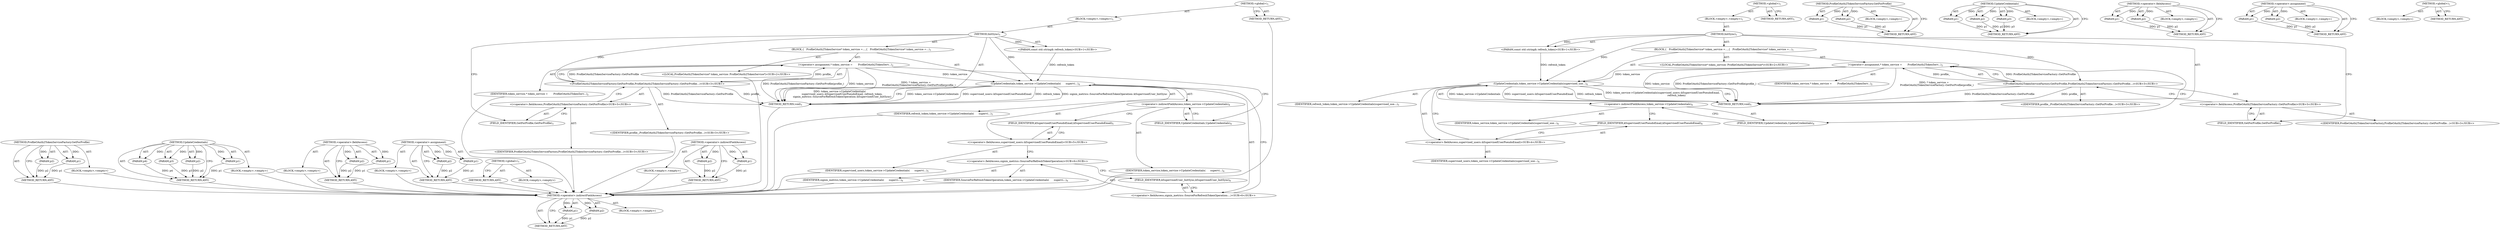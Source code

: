 digraph "&lt;global&gt;" {
vulnerable_67 [label=<(METHOD,&lt;operator&gt;.indirectFieldAccess)>];
vulnerable_68 [label=<(PARAM,p1)>];
vulnerable_69 [label=<(PARAM,p2)>];
vulnerable_70 [label=<(BLOCK,&lt;empty&gt;,&lt;empty&gt;)>];
vulnerable_71 [label=<(METHOD_RETURN,ANY)>];
vulnerable_6 [label=<(METHOD,&lt;global&gt;)<SUB>1</SUB>>];
vulnerable_7 [label=<(BLOCK,&lt;empty&gt;,&lt;empty&gt;)<SUB>1</SUB>>];
vulnerable_8 [label=<(METHOD,InitSync)<SUB>1</SUB>>];
vulnerable_9 [label="<(PARAM,const std::string&amp; refresh_token)<SUB>1</SUB>>"];
vulnerable_10 [label=<(BLOCK,{
   ProfileOAuth2TokenService* token_service =...,{
   ProfileOAuth2TokenService* token_service =...)<SUB>1</SUB>>];
vulnerable_11 [label="<(LOCAL,ProfileOAuth2TokenService* token_service: ProfileOAuth2TokenService*)<SUB>2</SUB>>"];
vulnerable_12 [label=<(&lt;operator&gt;.assignment,* token_service =
       ProfileOAuth2TokenServ...)<SUB>2</SUB>>];
vulnerable_13 [label=<(IDENTIFIER,token_service,* token_service =
       ProfileOAuth2TokenServ...)<SUB>2</SUB>>];
vulnerable_14 [label="<(ProfileOAuth2TokenServiceFactory.GetForProfile,ProfileOAuth2TokenServiceFactory::GetForProfile...)<SUB>3</SUB>>"];
vulnerable_15 [label="<(&lt;operator&gt;.fieldAccess,ProfileOAuth2TokenServiceFactory::GetForProfile)<SUB>3</SUB>>"];
vulnerable_16 [label="<(IDENTIFIER,ProfileOAuth2TokenServiceFactory,ProfileOAuth2TokenServiceFactory::GetForProfile...)<SUB>3</SUB>>"];
vulnerable_17 [label=<(FIELD_IDENTIFIER,GetForProfile,GetForProfile)<SUB>3</SUB>>];
vulnerable_18 [label="<(IDENTIFIER,profile_,ProfileOAuth2TokenServiceFactory::GetForProfile...)<SUB>3</SUB>>"];
vulnerable_19 [label=<(UpdateCredentials,token_service-&gt;UpdateCredentials(supervised_use...)<SUB>4</SUB>>];
vulnerable_20 [label=<(&lt;operator&gt;.indirectFieldAccess,token_service-&gt;UpdateCredentials)<SUB>4</SUB>>];
vulnerable_21 [label=<(IDENTIFIER,token_service,token_service-&gt;UpdateCredentials(supervised_use...)<SUB>4</SUB>>];
vulnerable_22 [label=<(FIELD_IDENTIFIER,UpdateCredentials,UpdateCredentials)<SUB>4</SUB>>];
vulnerable_23 [label="<(&lt;operator&gt;.fieldAccess,supervised_users::kSupervisedUserPseudoEmail)<SUB>4</SUB>>"];
vulnerable_24 [label=<(IDENTIFIER,supervised_users,token_service-&gt;UpdateCredentials(supervised_use...)<SUB>4</SUB>>];
vulnerable_25 [label=<(FIELD_IDENTIFIER,kSupervisedUserPseudoEmail,kSupervisedUserPseudoEmail)<SUB>4</SUB>>];
vulnerable_26 [label=<(IDENTIFIER,refresh_token,token_service-&gt;UpdateCredentials(supervised_use...)<SUB>5</SUB>>];
vulnerable_27 [label=<(METHOD_RETURN,void)<SUB>1</SUB>>];
vulnerable_29 [label=<(METHOD_RETURN,ANY)<SUB>1</SUB>>];
vulnerable_51 [label=<(METHOD,ProfileOAuth2TokenServiceFactory.GetForProfile)>];
vulnerable_52 [label=<(PARAM,p1)>];
vulnerable_53 [label=<(PARAM,p2)>];
vulnerable_54 [label=<(BLOCK,&lt;empty&gt;,&lt;empty&gt;)>];
vulnerable_55 [label=<(METHOD_RETURN,ANY)>];
vulnerable_61 [label=<(METHOD,UpdateCredentials)>];
vulnerable_62 [label=<(PARAM,p1)>];
vulnerable_63 [label=<(PARAM,p2)>];
vulnerable_64 [label=<(PARAM,p3)>];
vulnerable_65 [label=<(BLOCK,&lt;empty&gt;,&lt;empty&gt;)>];
vulnerable_66 [label=<(METHOD_RETURN,ANY)>];
vulnerable_56 [label=<(METHOD,&lt;operator&gt;.fieldAccess)>];
vulnerable_57 [label=<(PARAM,p1)>];
vulnerable_58 [label=<(PARAM,p2)>];
vulnerable_59 [label=<(BLOCK,&lt;empty&gt;,&lt;empty&gt;)>];
vulnerable_60 [label=<(METHOD_RETURN,ANY)>];
vulnerable_46 [label=<(METHOD,&lt;operator&gt;.assignment)>];
vulnerable_47 [label=<(PARAM,p1)>];
vulnerable_48 [label=<(PARAM,p2)>];
vulnerable_49 [label=<(BLOCK,&lt;empty&gt;,&lt;empty&gt;)>];
vulnerable_50 [label=<(METHOD_RETURN,ANY)>];
vulnerable_40 [label=<(METHOD,&lt;global&gt;)<SUB>1</SUB>>];
vulnerable_41 [label=<(BLOCK,&lt;empty&gt;,&lt;empty&gt;)>];
vulnerable_42 [label=<(METHOD_RETURN,ANY)>];
fixed_75 [label=<(METHOD,&lt;operator&gt;.indirectFieldAccess)>];
fixed_76 [label=<(PARAM,p1)>];
fixed_77 [label=<(PARAM,p2)>];
fixed_78 [label=<(BLOCK,&lt;empty&gt;,&lt;empty&gt;)>];
fixed_79 [label=<(METHOD_RETURN,ANY)>];
fixed_6 [label=<(METHOD,&lt;global&gt;)<SUB>1</SUB>>];
fixed_7 [label=<(BLOCK,&lt;empty&gt;,&lt;empty&gt;)<SUB>1</SUB>>];
fixed_8 [label=<(METHOD,InitSync)<SUB>1</SUB>>];
fixed_9 [label="<(PARAM,const std::string&amp; refresh_token)<SUB>1</SUB>>"];
fixed_10 [label=<(BLOCK,{
   ProfileOAuth2TokenService* token_service =...,{
   ProfileOAuth2TokenService* token_service =...)<SUB>1</SUB>>];
fixed_11 [label="<(LOCAL,ProfileOAuth2TokenService* token_service: ProfileOAuth2TokenService*)<SUB>2</SUB>>"];
fixed_12 [label=<(&lt;operator&gt;.assignment,* token_service =
       ProfileOAuth2TokenServ...)<SUB>2</SUB>>];
fixed_13 [label=<(IDENTIFIER,token_service,* token_service =
       ProfileOAuth2TokenServ...)<SUB>2</SUB>>];
fixed_14 [label="<(ProfileOAuth2TokenServiceFactory.GetForProfile,ProfileOAuth2TokenServiceFactory::GetForProfile...)<SUB>3</SUB>>"];
fixed_15 [label="<(&lt;operator&gt;.fieldAccess,ProfileOAuth2TokenServiceFactory::GetForProfile)<SUB>3</SUB>>"];
fixed_16 [label="<(IDENTIFIER,ProfileOAuth2TokenServiceFactory,ProfileOAuth2TokenServiceFactory::GetForProfile...)<SUB>3</SUB>>"];
fixed_17 [label=<(FIELD_IDENTIFIER,GetForProfile,GetForProfile)<SUB>3</SUB>>];
fixed_18 [label="<(IDENTIFIER,profile_,ProfileOAuth2TokenServiceFactory::GetForProfile...)<SUB>3</SUB>>"];
fixed_19 [label=<(UpdateCredentials,token_service-&gt;UpdateCredentials(
      supervi...)<SUB>4</SUB>>];
fixed_20 [label=<(&lt;operator&gt;.indirectFieldAccess,token_service-&gt;UpdateCredentials)<SUB>4</SUB>>];
fixed_21 [label=<(IDENTIFIER,token_service,token_service-&gt;UpdateCredentials(
      supervi...)<SUB>4</SUB>>];
fixed_22 [label=<(FIELD_IDENTIFIER,UpdateCredentials,UpdateCredentials)<SUB>4</SUB>>];
fixed_23 [label="<(&lt;operator&gt;.fieldAccess,supervised_users::kSupervisedUserPseudoEmail)<SUB>5</SUB>>"];
fixed_24 [label=<(IDENTIFIER,supervised_users,token_service-&gt;UpdateCredentials(
      supervi...)<SUB>5</SUB>>];
fixed_25 [label=<(FIELD_IDENTIFIER,kSupervisedUserPseudoEmail,kSupervisedUserPseudoEmail)<SUB>5</SUB>>];
fixed_26 [label=<(IDENTIFIER,refresh_token,token_service-&gt;UpdateCredentials(
      supervi...)<SUB>5</SUB>>];
fixed_27 [label="<(&lt;operator&gt;.fieldAccess,signin_metrics::SourceForRefreshTokenOperation:...)<SUB>6</SUB>>"];
fixed_28 [label="<(&lt;operator&gt;.fieldAccess,signin_metrics::SourceForRefreshTokenOperation)<SUB>6</SUB>>"];
fixed_29 [label=<(IDENTIFIER,signin_metrics,token_service-&gt;UpdateCredentials(
      supervi...)<SUB>6</SUB>>];
fixed_30 [label=<(IDENTIFIER,SourceForRefreshTokenOperation,token_service-&gt;UpdateCredentials(
      supervi...)<SUB>6</SUB>>];
fixed_31 [label=<(FIELD_IDENTIFIER,kSupervisedUser_InitSync,kSupervisedUser_InitSync)<SUB>6</SUB>>];
fixed_32 [label=<(METHOD_RETURN,void)<SUB>1</SUB>>];
fixed_34 [label=<(METHOD_RETURN,ANY)<SUB>1</SUB>>];
fixed_58 [label=<(METHOD,ProfileOAuth2TokenServiceFactory.GetForProfile)>];
fixed_59 [label=<(PARAM,p1)>];
fixed_60 [label=<(PARAM,p2)>];
fixed_61 [label=<(BLOCK,&lt;empty&gt;,&lt;empty&gt;)>];
fixed_62 [label=<(METHOD_RETURN,ANY)>];
fixed_68 [label=<(METHOD,UpdateCredentials)>];
fixed_69 [label=<(PARAM,p1)>];
fixed_70 [label=<(PARAM,p2)>];
fixed_71 [label=<(PARAM,p3)>];
fixed_72 [label=<(PARAM,p4)>];
fixed_73 [label=<(BLOCK,&lt;empty&gt;,&lt;empty&gt;)>];
fixed_74 [label=<(METHOD_RETURN,ANY)>];
fixed_63 [label=<(METHOD,&lt;operator&gt;.fieldAccess)>];
fixed_64 [label=<(PARAM,p1)>];
fixed_65 [label=<(PARAM,p2)>];
fixed_66 [label=<(BLOCK,&lt;empty&gt;,&lt;empty&gt;)>];
fixed_67 [label=<(METHOD_RETURN,ANY)>];
fixed_53 [label=<(METHOD,&lt;operator&gt;.assignment)>];
fixed_54 [label=<(PARAM,p1)>];
fixed_55 [label=<(PARAM,p2)>];
fixed_56 [label=<(BLOCK,&lt;empty&gt;,&lt;empty&gt;)>];
fixed_57 [label=<(METHOD_RETURN,ANY)>];
fixed_47 [label=<(METHOD,&lt;global&gt;)<SUB>1</SUB>>];
fixed_48 [label=<(BLOCK,&lt;empty&gt;,&lt;empty&gt;)>];
fixed_49 [label=<(METHOD_RETURN,ANY)>];
vulnerable_67 -> vulnerable_68  [key=0, label="AST: "];
vulnerable_67 -> vulnerable_68  [key=1, label="DDG: "];
vulnerable_67 -> vulnerable_70  [key=0, label="AST: "];
vulnerable_67 -> vulnerable_69  [key=0, label="AST: "];
vulnerable_67 -> vulnerable_69  [key=1, label="DDG: "];
vulnerable_67 -> vulnerable_71  [key=0, label="AST: "];
vulnerable_67 -> vulnerable_71  [key=1, label="CFG: "];
vulnerable_68 -> vulnerable_71  [key=0, label="DDG: p1"];
vulnerable_69 -> vulnerable_71  [key=0, label="DDG: p2"];
vulnerable_6 -> vulnerable_7  [key=0, label="AST: "];
vulnerable_6 -> vulnerable_29  [key=0, label="AST: "];
vulnerable_6 -> vulnerable_29  [key=1, label="CFG: "];
vulnerable_7 -> vulnerable_8  [key=0, label="AST: "];
vulnerable_8 -> vulnerable_9  [key=0, label="AST: "];
vulnerable_8 -> vulnerable_9  [key=1, label="DDG: "];
vulnerable_8 -> vulnerable_10  [key=0, label="AST: "];
vulnerable_8 -> vulnerable_27  [key=0, label="AST: "];
vulnerable_8 -> vulnerable_17  [key=0, label="CFG: "];
vulnerable_8 -> vulnerable_19  [key=0, label="DDG: "];
vulnerable_8 -> vulnerable_14  [key=0, label="DDG: "];
vulnerable_9 -> vulnerable_19  [key=0, label="DDG: refresh_token"];
vulnerable_10 -> vulnerable_11  [key=0, label="AST: "];
vulnerable_10 -> vulnerable_12  [key=0, label="AST: "];
vulnerable_10 -> vulnerable_19  [key=0, label="AST: "];
vulnerable_12 -> vulnerable_13  [key=0, label="AST: "];
vulnerable_12 -> vulnerable_14  [key=0, label="AST: "];
vulnerable_12 -> vulnerable_22  [key=0, label="CFG: "];
vulnerable_12 -> vulnerable_27  [key=0, label="DDG: token_service"];
vulnerable_12 -> vulnerable_27  [key=1, label="DDG: ProfileOAuth2TokenServiceFactory::GetForProfile(profile_)"];
vulnerable_12 -> vulnerable_27  [key=2, label="DDG: * token_service =
       ProfileOAuth2TokenServiceFactory::GetForProfile(profile_)"];
vulnerable_12 -> vulnerable_19  [key=0, label="DDG: token_service"];
vulnerable_14 -> vulnerable_15  [key=0, label="AST: "];
vulnerable_14 -> vulnerable_18  [key=0, label="AST: "];
vulnerable_14 -> vulnerable_12  [key=0, label="CFG: "];
vulnerable_14 -> vulnerable_12  [key=1, label="DDG: ProfileOAuth2TokenServiceFactory::GetForProfile"];
vulnerable_14 -> vulnerable_12  [key=2, label="DDG: profile_"];
vulnerable_14 -> vulnerable_27  [key=0, label="DDG: ProfileOAuth2TokenServiceFactory::GetForProfile"];
vulnerable_14 -> vulnerable_27  [key=1, label="DDG: profile_"];
vulnerable_15 -> vulnerable_16  [key=0, label="AST: "];
vulnerable_15 -> vulnerable_17  [key=0, label="AST: "];
vulnerable_15 -> vulnerable_14  [key=0, label="CFG: "];
vulnerable_17 -> vulnerable_15  [key=0, label="CFG: "];
vulnerable_19 -> vulnerable_20  [key=0, label="AST: "];
vulnerable_19 -> vulnerable_23  [key=0, label="AST: "];
vulnerable_19 -> vulnerable_26  [key=0, label="AST: "];
vulnerable_19 -> vulnerable_27  [key=0, label="CFG: "];
vulnerable_19 -> vulnerable_27  [key=1, label="DDG: token_service-&gt;UpdateCredentials"];
vulnerable_19 -> vulnerable_27  [key=2, label="DDG: supervised_users::kSupervisedUserPseudoEmail"];
vulnerable_19 -> vulnerable_27  [key=3, label="DDG: refresh_token"];
vulnerable_19 -> vulnerable_27  [key=4, label="DDG: token_service-&gt;UpdateCredentials(supervised_users::kSupervisedUserPseudoEmail,
                                   refresh_token)"];
vulnerable_20 -> vulnerable_21  [key=0, label="AST: "];
vulnerable_20 -> vulnerable_22  [key=0, label="AST: "];
vulnerable_20 -> vulnerable_25  [key=0, label="CFG: "];
vulnerable_22 -> vulnerable_20  [key=0, label="CFG: "];
vulnerable_23 -> vulnerable_24  [key=0, label="AST: "];
vulnerable_23 -> vulnerable_25  [key=0, label="AST: "];
vulnerable_23 -> vulnerable_19  [key=0, label="CFG: "];
vulnerable_25 -> vulnerable_23  [key=0, label="CFG: "];
vulnerable_51 -> vulnerable_52  [key=0, label="AST: "];
vulnerable_51 -> vulnerable_52  [key=1, label="DDG: "];
vulnerable_51 -> vulnerable_54  [key=0, label="AST: "];
vulnerable_51 -> vulnerable_53  [key=0, label="AST: "];
vulnerable_51 -> vulnerable_53  [key=1, label="DDG: "];
vulnerable_51 -> vulnerable_55  [key=0, label="AST: "];
vulnerable_51 -> vulnerable_55  [key=1, label="CFG: "];
vulnerable_52 -> vulnerable_55  [key=0, label="DDG: p1"];
vulnerable_53 -> vulnerable_55  [key=0, label="DDG: p2"];
vulnerable_61 -> vulnerable_62  [key=0, label="AST: "];
vulnerable_61 -> vulnerable_62  [key=1, label="DDG: "];
vulnerable_61 -> vulnerable_65  [key=0, label="AST: "];
vulnerable_61 -> vulnerable_63  [key=0, label="AST: "];
vulnerable_61 -> vulnerable_63  [key=1, label="DDG: "];
vulnerable_61 -> vulnerable_66  [key=0, label="AST: "];
vulnerable_61 -> vulnerable_66  [key=1, label="CFG: "];
vulnerable_61 -> vulnerable_64  [key=0, label="AST: "];
vulnerable_61 -> vulnerable_64  [key=1, label="DDG: "];
vulnerable_62 -> vulnerable_66  [key=0, label="DDG: p1"];
vulnerable_63 -> vulnerable_66  [key=0, label="DDG: p2"];
vulnerable_64 -> vulnerable_66  [key=0, label="DDG: p3"];
vulnerable_56 -> vulnerable_57  [key=0, label="AST: "];
vulnerable_56 -> vulnerable_57  [key=1, label="DDG: "];
vulnerable_56 -> vulnerable_59  [key=0, label="AST: "];
vulnerable_56 -> vulnerable_58  [key=0, label="AST: "];
vulnerable_56 -> vulnerable_58  [key=1, label="DDG: "];
vulnerable_56 -> vulnerable_60  [key=0, label="AST: "];
vulnerable_56 -> vulnerable_60  [key=1, label="CFG: "];
vulnerable_57 -> vulnerable_60  [key=0, label="DDG: p1"];
vulnerable_58 -> vulnerable_60  [key=0, label="DDG: p2"];
vulnerable_46 -> vulnerable_47  [key=0, label="AST: "];
vulnerable_46 -> vulnerable_47  [key=1, label="DDG: "];
vulnerable_46 -> vulnerable_49  [key=0, label="AST: "];
vulnerable_46 -> vulnerable_48  [key=0, label="AST: "];
vulnerable_46 -> vulnerable_48  [key=1, label="DDG: "];
vulnerable_46 -> vulnerable_50  [key=0, label="AST: "];
vulnerable_46 -> vulnerable_50  [key=1, label="CFG: "];
vulnerable_47 -> vulnerable_50  [key=0, label="DDG: p1"];
vulnerable_48 -> vulnerable_50  [key=0, label="DDG: p2"];
vulnerable_40 -> vulnerable_41  [key=0, label="AST: "];
vulnerable_40 -> vulnerable_42  [key=0, label="AST: "];
vulnerable_40 -> vulnerable_42  [key=1, label="CFG: "];
fixed_75 -> fixed_76  [key=0, label="AST: "];
fixed_75 -> fixed_76  [key=1, label="DDG: "];
fixed_75 -> fixed_78  [key=0, label="AST: "];
fixed_75 -> fixed_77  [key=0, label="AST: "];
fixed_75 -> fixed_77  [key=1, label="DDG: "];
fixed_75 -> fixed_79  [key=0, label="AST: "];
fixed_75 -> fixed_79  [key=1, label="CFG: "];
fixed_76 -> fixed_79  [key=0, label="DDG: p1"];
fixed_77 -> fixed_79  [key=0, label="DDG: p2"];
fixed_78 -> vulnerable_67  [key=0];
fixed_79 -> vulnerable_67  [key=0];
fixed_6 -> fixed_7  [key=0, label="AST: "];
fixed_6 -> fixed_34  [key=0, label="AST: "];
fixed_6 -> fixed_34  [key=1, label="CFG: "];
fixed_7 -> fixed_8  [key=0, label="AST: "];
fixed_8 -> fixed_9  [key=0, label="AST: "];
fixed_8 -> fixed_9  [key=1, label="DDG: "];
fixed_8 -> fixed_10  [key=0, label="AST: "];
fixed_8 -> fixed_32  [key=0, label="AST: "];
fixed_8 -> fixed_17  [key=0, label="CFG: "];
fixed_8 -> fixed_19  [key=0, label="DDG: "];
fixed_8 -> fixed_14  [key=0, label="DDG: "];
fixed_9 -> fixed_19  [key=0, label="DDG: refresh_token"];
fixed_10 -> fixed_11  [key=0, label="AST: "];
fixed_10 -> fixed_12  [key=0, label="AST: "];
fixed_10 -> fixed_19  [key=0, label="AST: "];
fixed_11 -> vulnerable_67  [key=0];
fixed_12 -> fixed_13  [key=0, label="AST: "];
fixed_12 -> fixed_14  [key=0, label="AST: "];
fixed_12 -> fixed_22  [key=0, label="CFG: "];
fixed_12 -> fixed_32  [key=0, label="DDG: token_service"];
fixed_12 -> fixed_32  [key=1, label="DDG: ProfileOAuth2TokenServiceFactory::GetForProfile(profile_)"];
fixed_12 -> fixed_32  [key=2, label="DDG: * token_service =
       ProfileOAuth2TokenServiceFactory::GetForProfile(profile_)"];
fixed_12 -> fixed_19  [key=0, label="DDG: token_service"];
fixed_13 -> vulnerable_67  [key=0];
fixed_14 -> fixed_15  [key=0, label="AST: "];
fixed_14 -> fixed_18  [key=0, label="AST: "];
fixed_14 -> fixed_12  [key=0, label="CFG: "];
fixed_14 -> fixed_12  [key=1, label="DDG: ProfileOAuth2TokenServiceFactory::GetForProfile"];
fixed_14 -> fixed_12  [key=2, label="DDG: profile_"];
fixed_14 -> fixed_32  [key=0, label="DDG: ProfileOAuth2TokenServiceFactory::GetForProfile"];
fixed_14 -> fixed_32  [key=1, label="DDG: profile_"];
fixed_15 -> fixed_16  [key=0, label="AST: "];
fixed_15 -> fixed_17  [key=0, label="AST: "];
fixed_15 -> fixed_14  [key=0, label="CFG: "];
fixed_16 -> vulnerable_67  [key=0];
fixed_17 -> fixed_15  [key=0, label="CFG: "];
fixed_18 -> vulnerable_67  [key=0];
fixed_19 -> fixed_20  [key=0, label="AST: "];
fixed_19 -> fixed_23  [key=0, label="AST: "];
fixed_19 -> fixed_26  [key=0, label="AST: "];
fixed_19 -> fixed_27  [key=0, label="AST: "];
fixed_19 -> fixed_32  [key=0, label="CFG: "];
fixed_19 -> fixed_32  [key=1, label="DDG: token_service-&gt;UpdateCredentials"];
fixed_19 -> fixed_32  [key=2, label="DDG: supervised_users::kSupervisedUserPseudoEmail"];
fixed_19 -> fixed_32  [key=3, label="DDG: refresh_token"];
fixed_19 -> fixed_32  [key=4, label="DDG: signin_metrics::SourceForRefreshTokenOperation::kSupervisedUser_InitSync"];
fixed_19 -> fixed_32  [key=5, label="DDG: token_service-&gt;UpdateCredentials(
      supervised_users::kSupervisedUserPseudoEmail, refresh_token,
      signin_metrics::SourceForRefreshTokenOperation::kSupervisedUser_InitSync)"];
fixed_20 -> fixed_21  [key=0, label="AST: "];
fixed_20 -> fixed_22  [key=0, label="AST: "];
fixed_20 -> fixed_25  [key=0, label="CFG: "];
fixed_21 -> vulnerable_67  [key=0];
fixed_22 -> fixed_20  [key=0, label="CFG: "];
fixed_23 -> fixed_24  [key=0, label="AST: "];
fixed_23 -> fixed_25  [key=0, label="AST: "];
fixed_23 -> fixed_28  [key=0, label="CFG: "];
fixed_24 -> vulnerable_67  [key=0];
fixed_25 -> fixed_23  [key=0, label="CFG: "];
fixed_26 -> vulnerable_67  [key=0];
fixed_27 -> fixed_28  [key=0, label="AST: "];
fixed_27 -> fixed_31  [key=0, label="AST: "];
fixed_27 -> fixed_19  [key=0, label="CFG: "];
fixed_28 -> fixed_29  [key=0, label="AST: "];
fixed_28 -> fixed_30  [key=0, label="AST: "];
fixed_28 -> fixed_31  [key=0, label="CFG: "];
fixed_29 -> vulnerable_67  [key=0];
fixed_30 -> vulnerable_67  [key=0];
fixed_31 -> fixed_27  [key=0, label="CFG: "];
fixed_32 -> vulnerable_67  [key=0];
fixed_34 -> vulnerable_67  [key=0];
fixed_58 -> fixed_59  [key=0, label="AST: "];
fixed_58 -> fixed_59  [key=1, label="DDG: "];
fixed_58 -> fixed_61  [key=0, label="AST: "];
fixed_58 -> fixed_60  [key=0, label="AST: "];
fixed_58 -> fixed_60  [key=1, label="DDG: "];
fixed_58 -> fixed_62  [key=0, label="AST: "];
fixed_58 -> fixed_62  [key=1, label="CFG: "];
fixed_59 -> fixed_62  [key=0, label="DDG: p1"];
fixed_60 -> fixed_62  [key=0, label="DDG: p2"];
fixed_61 -> vulnerable_67  [key=0];
fixed_62 -> vulnerable_67  [key=0];
fixed_68 -> fixed_69  [key=0, label="AST: "];
fixed_68 -> fixed_69  [key=1, label="DDG: "];
fixed_68 -> fixed_73  [key=0, label="AST: "];
fixed_68 -> fixed_70  [key=0, label="AST: "];
fixed_68 -> fixed_70  [key=1, label="DDG: "];
fixed_68 -> fixed_74  [key=0, label="AST: "];
fixed_68 -> fixed_74  [key=1, label="CFG: "];
fixed_68 -> fixed_71  [key=0, label="AST: "];
fixed_68 -> fixed_71  [key=1, label="DDG: "];
fixed_68 -> fixed_72  [key=0, label="AST: "];
fixed_68 -> fixed_72  [key=1, label="DDG: "];
fixed_69 -> fixed_74  [key=0, label="DDG: p1"];
fixed_70 -> fixed_74  [key=0, label="DDG: p2"];
fixed_71 -> fixed_74  [key=0, label="DDG: p3"];
fixed_72 -> fixed_74  [key=0, label="DDG: p4"];
fixed_73 -> vulnerable_67  [key=0];
fixed_74 -> vulnerable_67  [key=0];
fixed_63 -> fixed_64  [key=0, label="AST: "];
fixed_63 -> fixed_64  [key=1, label="DDG: "];
fixed_63 -> fixed_66  [key=0, label="AST: "];
fixed_63 -> fixed_65  [key=0, label="AST: "];
fixed_63 -> fixed_65  [key=1, label="DDG: "];
fixed_63 -> fixed_67  [key=0, label="AST: "];
fixed_63 -> fixed_67  [key=1, label="CFG: "];
fixed_64 -> fixed_67  [key=0, label="DDG: p1"];
fixed_65 -> fixed_67  [key=0, label="DDG: p2"];
fixed_66 -> vulnerable_67  [key=0];
fixed_67 -> vulnerable_67  [key=0];
fixed_53 -> fixed_54  [key=0, label="AST: "];
fixed_53 -> fixed_54  [key=1, label="DDG: "];
fixed_53 -> fixed_56  [key=0, label="AST: "];
fixed_53 -> fixed_55  [key=0, label="AST: "];
fixed_53 -> fixed_55  [key=1, label="DDG: "];
fixed_53 -> fixed_57  [key=0, label="AST: "];
fixed_53 -> fixed_57  [key=1, label="CFG: "];
fixed_54 -> fixed_57  [key=0, label="DDG: p1"];
fixed_55 -> fixed_57  [key=0, label="DDG: p2"];
fixed_56 -> vulnerable_67  [key=0];
fixed_57 -> vulnerable_67  [key=0];
fixed_47 -> fixed_48  [key=0, label="AST: "];
fixed_47 -> fixed_49  [key=0, label="AST: "];
fixed_47 -> fixed_49  [key=1, label="CFG: "];
fixed_48 -> vulnerable_67  [key=0];
fixed_49 -> vulnerable_67  [key=0];
}
